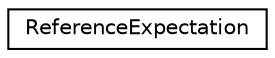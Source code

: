 digraph "Graphical Class Hierarchy"
{
  edge [fontname="Helvetica",fontsize="10",labelfontname="Helvetica",labelfontsize="10"];
  node [fontname="Helvetica",fontsize="10",shape=record];
  rankdir="LR";
  Node1 [label="ReferenceExpectation",height=0.2,width=0.4,color="black", fillcolor="white", style="filled",URL="$class_reference_expectation.html"];
}
